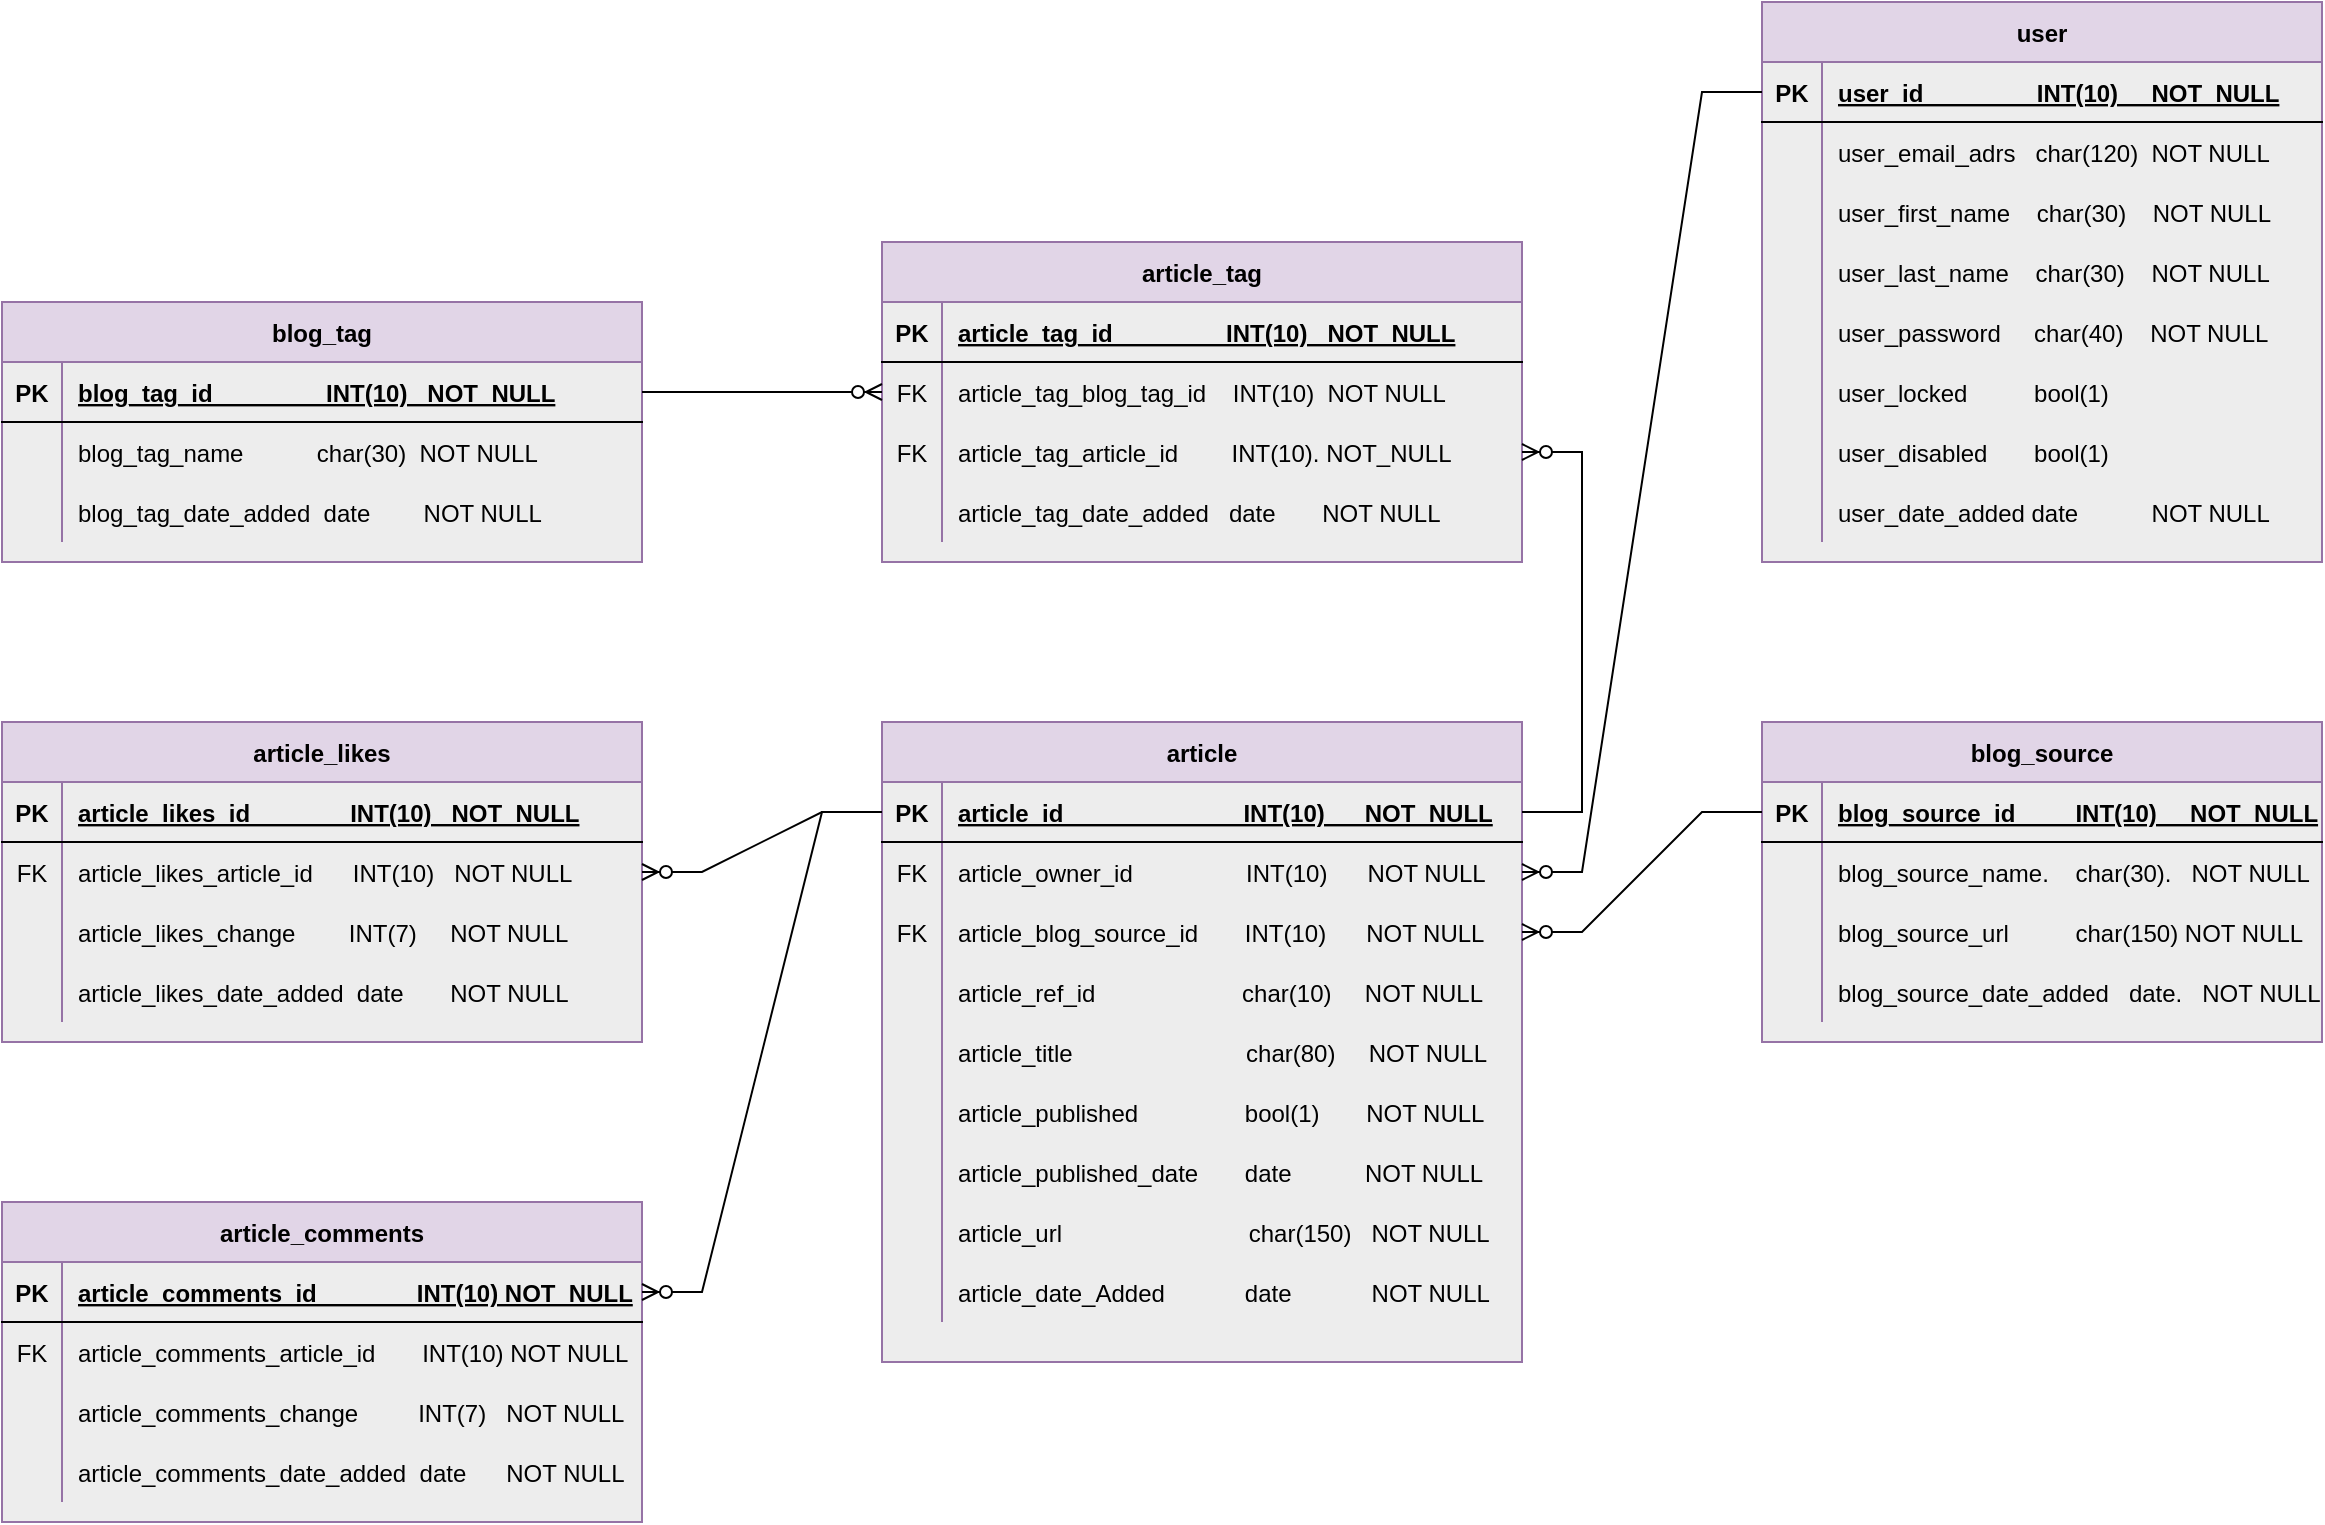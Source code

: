 <mxfile version="20.3.0" type="device"><diagram id="R2lEEEUBdFMjLlhIrx00" name="Page-1"><mxGraphModel dx="1192" dy="997" grid="1" gridSize="10" guides="1" tooltips="1" connect="1" arrows="1" fold="1" page="1" pageScale="1" pageWidth="1654" pageHeight="1169" math="0" shadow="0" extFonts="Permanent Marker^https://fonts.googleapis.com/css?family=Permanent+Marker"><root><mxCell id="0"/><mxCell id="1" parent="0"/><mxCell id="C-vyLk0tnHw3VtMMgP7b-23" value="user" style="shape=table;startSize=30;container=1;collapsible=1;childLayout=tableLayout;fixedRows=1;rowLines=0;fontStyle=1;align=center;resizeLast=1;fillColor=#e1d5e7;strokeColor=#9673a6;swimlaneFillColor=#EDEDED;" parent="1" vertex="1"><mxGeometry x="960" y="120" width="280" height="280" as="geometry"/></mxCell><mxCell id="C-vyLk0tnHw3VtMMgP7b-24" value="" style="shape=partialRectangle;collapsible=0;dropTarget=0;pointerEvents=0;fillColor=none;points=[[0,0.5],[1,0.5]];portConstraint=eastwest;top=0;left=0;right=0;bottom=1;" parent="C-vyLk0tnHw3VtMMgP7b-23" vertex="1"><mxGeometry y="30" width="280" height="30" as="geometry"/></mxCell><mxCell id="C-vyLk0tnHw3VtMMgP7b-25" value="PK" style="shape=partialRectangle;overflow=hidden;connectable=0;fillColor=none;top=0;left=0;bottom=0;right=0;fontStyle=1;" parent="C-vyLk0tnHw3VtMMgP7b-24" vertex="1"><mxGeometry width="30" height="30" as="geometry"><mxRectangle width="30" height="30" as="alternateBounds"/></mxGeometry></mxCell><mxCell id="C-vyLk0tnHw3VtMMgP7b-26" value="user_id                 INT(10)     NOT_NULL" style="shape=partialRectangle;overflow=hidden;connectable=0;fillColor=none;top=0;left=0;bottom=0;right=0;align=left;spacingLeft=6;fontStyle=5;" parent="C-vyLk0tnHw3VtMMgP7b-24" vertex="1"><mxGeometry x="30" width="250" height="30" as="geometry"><mxRectangle width="250" height="30" as="alternateBounds"/></mxGeometry></mxCell><mxCell id="C-vyLk0tnHw3VtMMgP7b-27" value="" style="shape=partialRectangle;collapsible=0;dropTarget=0;pointerEvents=0;fillColor=none;points=[[0,0.5],[1,0.5]];portConstraint=eastwest;top=0;left=0;right=0;bottom=0;" parent="C-vyLk0tnHw3VtMMgP7b-23" vertex="1"><mxGeometry y="60" width="280" height="30" as="geometry"/></mxCell><mxCell id="C-vyLk0tnHw3VtMMgP7b-28" value="" style="shape=partialRectangle;overflow=hidden;connectable=0;fillColor=none;top=0;left=0;bottom=0;right=0;" parent="C-vyLk0tnHw3VtMMgP7b-27" vertex="1"><mxGeometry width="30" height="30" as="geometry"><mxRectangle width="30" height="30" as="alternateBounds"/></mxGeometry></mxCell><mxCell id="C-vyLk0tnHw3VtMMgP7b-29" value="user_email_adrs   char(120)  NOT NULL" style="shape=partialRectangle;overflow=hidden;connectable=0;fillColor=none;top=0;left=0;bottom=0;right=0;align=left;spacingLeft=6;" parent="C-vyLk0tnHw3VtMMgP7b-27" vertex="1"><mxGeometry x="30" width="250" height="30" as="geometry"><mxRectangle width="250" height="30" as="alternateBounds"/></mxGeometry></mxCell><mxCell id="Ue4qwnbdkl6kaEeWjxki-4" value="" style="shape=tableRow;horizontal=0;startSize=0;swimlaneHead=0;swimlaneBody=0;fillColor=none;collapsible=0;dropTarget=0;points=[[0,0.5],[1,0.5]];portConstraint=eastwest;top=0;left=0;right=0;bottom=0;" parent="C-vyLk0tnHw3VtMMgP7b-23" vertex="1"><mxGeometry y="90" width="280" height="30" as="geometry"/></mxCell><mxCell id="Ue4qwnbdkl6kaEeWjxki-5" value="" style="shape=partialRectangle;connectable=0;fillColor=none;top=0;left=0;bottom=0;right=0;fontStyle=0;overflow=hidden;" parent="Ue4qwnbdkl6kaEeWjxki-4" vertex="1"><mxGeometry width="30" height="30" as="geometry"><mxRectangle width="30" height="30" as="alternateBounds"/></mxGeometry></mxCell><mxCell id="Ue4qwnbdkl6kaEeWjxki-6" value="user_first_name    char(30)    NOT NULL" style="shape=partialRectangle;connectable=0;fillColor=none;top=0;left=0;bottom=0;right=0;align=left;spacingLeft=6;fontStyle=0;overflow=hidden;" parent="Ue4qwnbdkl6kaEeWjxki-4" vertex="1"><mxGeometry x="30" width="250" height="30" as="geometry"><mxRectangle width="250" height="30" as="alternateBounds"/></mxGeometry></mxCell><mxCell id="Ue4qwnbdkl6kaEeWjxki-8" value="" style="shape=tableRow;horizontal=0;startSize=0;swimlaneHead=0;swimlaneBody=0;fillColor=none;collapsible=0;dropTarget=0;points=[[0,0.5],[1,0.5]];portConstraint=eastwest;top=0;left=0;right=0;bottom=0;" parent="C-vyLk0tnHw3VtMMgP7b-23" vertex="1"><mxGeometry y="120" width="280" height="30" as="geometry"/></mxCell><mxCell id="Ue4qwnbdkl6kaEeWjxki-9" value="" style="shape=partialRectangle;connectable=0;fillColor=none;top=0;left=0;bottom=0;right=0;editable=1;overflow=hidden;" parent="Ue4qwnbdkl6kaEeWjxki-8" vertex="1"><mxGeometry width="30" height="30" as="geometry"><mxRectangle width="30" height="30" as="alternateBounds"/></mxGeometry></mxCell><mxCell id="Ue4qwnbdkl6kaEeWjxki-10" value="user_last_name    char(30)    NOT NULL" style="shape=partialRectangle;connectable=0;fillColor=none;top=0;left=0;bottom=0;right=0;align=left;spacingLeft=6;overflow=hidden;" parent="Ue4qwnbdkl6kaEeWjxki-8" vertex="1"><mxGeometry x="30" width="250" height="30" as="geometry"><mxRectangle width="250" height="30" as="alternateBounds"/></mxGeometry></mxCell><mxCell id="Ue4qwnbdkl6kaEeWjxki-11" value="" style="shape=tableRow;horizontal=0;startSize=0;swimlaneHead=0;swimlaneBody=0;fillColor=none;collapsible=0;dropTarget=0;points=[[0,0.5],[1,0.5]];portConstraint=eastwest;top=0;left=0;right=0;bottom=0;" parent="C-vyLk0tnHw3VtMMgP7b-23" vertex="1"><mxGeometry y="150" width="280" height="30" as="geometry"/></mxCell><mxCell id="Ue4qwnbdkl6kaEeWjxki-12" value="" style="shape=partialRectangle;connectable=0;fillColor=none;top=0;left=0;bottom=0;right=0;editable=1;overflow=hidden;" parent="Ue4qwnbdkl6kaEeWjxki-11" vertex="1"><mxGeometry width="30" height="30" as="geometry"><mxRectangle width="30" height="30" as="alternateBounds"/></mxGeometry></mxCell><mxCell id="Ue4qwnbdkl6kaEeWjxki-13" value="user_password     char(40)    NOT NULL" style="shape=partialRectangle;connectable=0;fillColor=none;top=0;left=0;bottom=0;right=0;align=left;spacingLeft=6;overflow=hidden;" parent="Ue4qwnbdkl6kaEeWjxki-11" vertex="1"><mxGeometry x="30" width="250" height="30" as="geometry"><mxRectangle width="250" height="30" as="alternateBounds"/></mxGeometry></mxCell><mxCell id="Ue4qwnbdkl6kaEeWjxki-14" value="" style="shape=tableRow;horizontal=0;startSize=0;swimlaneHead=0;swimlaneBody=0;fillColor=none;collapsible=0;dropTarget=0;points=[[0,0.5],[1,0.5]];portConstraint=eastwest;top=0;left=0;right=0;bottom=0;" parent="C-vyLk0tnHw3VtMMgP7b-23" vertex="1"><mxGeometry y="180" width="280" height="30" as="geometry"/></mxCell><mxCell id="Ue4qwnbdkl6kaEeWjxki-15" value="" style="shape=partialRectangle;connectable=0;fillColor=none;top=0;left=0;bottom=0;right=0;editable=1;overflow=hidden;" parent="Ue4qwnbdkl6kaEeWjxki-14" vertex="1"><mxGeometry width="30" height="30" as="geometry"><mxRectangle width="30" height="30" as="alternateBounds"/></mxGeometry></mxCell><mxCell id="Ue4qwnbdkl6kaEeWjxki-16" value="user_locked          bool(1) " style="shape=partialRectangle;connectable=0;fillColor=none;top=0;left=0;bottom=0;right=0;align=left;spacingLeft=6;overflow=hidden;" parent="Ue4qwnbdkl6kaEeWjxki-14" vertex="1"><mxGeometry x="30" width="250" height="30" as="geometry"><mxRectangle width="250" height="30" as="alternateBounds"/></mxGeometry></mxCell><mxCell id="Ue4qwnbdkl6kaEeWjxki-20" value="" style="shape=tableRow;horizontal=0;startSize=0;swimlaneHead=0;swimlaneBody=0;fillColor=none;collapsible=0;dropTarget=0;points=[[0,0.5],[1,0.5]];portConstraint=eastwest;top=0;left=0;right=0;bottom=0;" parent="C-vyLk0tnHw3VtMMgP7b-23" vertex="1"><mxGeometry y="210" width="280" height="30" as="geometry"/></mxCell><mxCell id="Ue4qwnbdkl6kaEeWjxki-21" value="" style="shape=partialRectangle;connectable=0;fillColor=none;top=0;left=0;bottom=0;right=0;editable=1;overflow=hidden;" parent="Ue4qwnbdkl6kaEeWjxki-20" vertex="1"><mxGeometry width="30" height="30" as="geometry"><mxRectangle width="30" height="30" as="alternateBounds"/></mxGeometry></mxCell><mxCell id="Ue4qwnbdkl6kaEeWjxki-22" value="user_disabled       bool(1)" style="shape=partialRectangle;connectable=0;fillColor=none;top=0;left=0;bottom=0;right=0;align=left;spacingLeft=6;overflow=hidden;" parent="Ue4qwnbdkl6kaEeWjxki-20" vertex="1"><mxGeometry x="30" width="250" height="30" as="geometry"><mxRectangle width="250" height="30" as="alternateBounds"/></mxGeometry></mxCell><mxCell id="Ue4qwnbdkl6kaEeWjxki-17" value="" style="shape=tableRow;horizontal=0;startSize=0;swimlaneHead=0;swimlaneBody=0;fillColor=none;collapsible=0;dropTarget=0;points=[[0,0.5],[1,0.5]];portConstraint=eastwest;top=0;left=0;right=0;bottom=0;" parent="C-vyLk0tnHw3VtMMgP7b-23" vertex="1"><mxGeometry y="240" width="280" height="30" as="geometry"/></mxCell><mxCell id="Ue4qwnbdkl6kaEeWjxki-18" value="" style="shape=partialRectangle;connectable=0;fillColor=none;top=0;left=0;bottom=0;right=0;editable=1;overflow=hidden;" parent="Ue4qwnbdkl6kaEeWjxki-17" vertex="1"><mxGeometry width="30" height="30" as="geometry"><mxRectangle width="30" height="30" as="alternateBounds"/></mxGeometry></mxCell><mxCell id="Ue4qwnbdkl6kaEeWjxki-19" value="user_date_added date           NOT NULL" style="shape=partialRectangle;connectable=0;fillColor=none;top=0;left=0;bottom=0;right=0;align=left;spacingLeft=6;overflow=hidden;" parent="Ue4qwnbdkl6kaEeWjxki-17" vertex="1"><mxGeometry x="30" width="250" height="30" as="geometry"><mxRectangle width="250" height="30" as="alternateBounds"/></mxGeometry></mxCell><mxCell id="Ue4qwnbdkl6kaEeWjxki-61" value="article" style="shape=table;startSize=30;container=1;collapsible=1;childLayout=tableLayout;fixedRows=1;rowLines=0;fontStyle=1;align=center;resizeLast=1;fillColor=#e1d5e7;strokeColor=#9673a6;swimlaneFillColor=#EDEDED;" parent="1" vertex="1"><mxGeometry x="520" y="480" width="320" height="320" as="geometry"/></mxCell><mxCell id="Ue4qwnbdkl6kaEeWjxki-62" value="" style="shape=partialRectangle;collapsible=0;dropTarget=0;pointerEvents=0;fillColor=none;points=[[0,0.5],[1,0.5]];portConstraint=eastwest;top=0;left=0;right=0;bottom=1;" parent="Ue4qwnbdkl6kaEeWjxki-61" vertex="1"><mxGeometry y="30" width="320" height="30" as="geometry"/></mxCell><mxCell id="Ue4qwnbdkl6kaEeWjxki-63" value="PK" style="shape=partialRectangle;overflow=hidden;connectable=0;fillColor=none;top=0;left=0;bottom=0;right=0;fontStyle=1;" parent="Ue4qwnbdkl6kaEeWjxki-62" vertex="1"><mxGeometry width="30" height="30" as="geometry"><mxRectangle width="30" height="30" as="alternateBounds"/></mxGeometry></mxCell><mxCell id="Ue4qwnbdkl6kaEeWjxki-64" value="article_id                           INT(10)      NOT_NULL" style="shape=partialRectangle;overflow=hidden;connectable=0;fillColor=none;top=0;left=0;bottom=0;right=0;align=left;spacingLeft=6;fontStyle=5;" parent="Ue4qwnbdkl6kaEeWjxki-62" vertex="1"><mxGeometry x="30" width="290" height="30" as="geometry"><mxRectangle width="290" height="30" as="alternateBounds"/></mxGeometry></mxCell><mxCell id="Ue4qwnbdkl6kaEeWjxki-101" value="" style="shape=tableRow;horizontal=0;startSize=0;swimlaneHead=0;swimlaneBody=0;fillColor=none;collapsible=0;dropTarget=0;points=[[0,0.5],[1,0.5]];portConstraint=eastwest;top=0;left=0;right=0;bottom=0;" parent="Ue4qwnbdkl6kaEeWjxki-61" vertex="1"><mxGeometry y="60" width="320" height="30" as="geometry"/></mxCell><mxCell id="Ue4qwnbdkl6kaEeWjxki-102" value="FK" style="shape=partialRectangle;connectable=0;fillColor=none;top=0;left=0;bottom=0;right=0;editable=1;overflow=hidden;" parent="Ue4qwnbdkl6kaEeWjxki-101" vertex="1"><mxGeometry width="30" height="30" as="geometry"><mxRectangle width="30" height="30" as="alternateBounds"/></mxGeometry></mxCell><mxCell id="Ue4qwnbdkl6kaEeWjxki-103" value="article_owner_id                 INT(10)      NOT NULL" style="shape=partialRectangle;connectable=0;fillColor=none;top=0;left=0;bottom=0;right=0;align=left;spacingLeft=6;overflow=hidden;" parent="Ue4qwnbdkl6kaEeWjxki-101" vertex="1"><mxGeometry x="30" width="290" height="30" as="geometry"><mxRectangle width="290" height="30" as="alternateBounds"/></mxGeometry></mxCell><mxCell id="Ue4qwnbdkl6kaEeWjxki-65" value="" style="shape=partialRectangle;collapsible=0;dropTarget=0;pointerEvents=0;fillColor=none;points=[[0,0.5],[1,0.5]];portConstraint=eastwest;top=0;left=0;right=0;bottom=0;" parent="Ue4qwnbdkl6kaEeWjxki-61" vertex="1"><mxGeometry y="90" width="320" height="30" as="geometry"/></mxCell><mxCell id="Ue4qwnbdkl6kaEeWjxki-66" value="FK" style="shape=partialRectangle;overflow=hidden;connectable=0;fillColor=none;top=0;left=0;bottom=0;right=0;" parent="Ue4qwnbdkl6kaEeWjxki-65" vertex="1"><mxGeometry width="30" height="30" as="geometry"><mxRectangle width="30" height="30" as="alternateBounds"/></mxGeometry></mxCell><mxCell id="Ue4qwnbdkl6kaEeWjxki-67" value="article_blog_source_id       INT(10)      NOT NULL" style="shape=partialRectangle;overflow=hidden;connectable=0;fillColor=none;top=0;left=0;bottom=0;right=0;align=left;spacingLeft=6;" parent="Ue4qwnbdkl6kaEeWjxki-65" vertex="1"><mxGeometry x="30" width="290" height="30" as="geometry"><mxRectangle width="290" height="30" as="alternateBounds"/></mxGeometry></mxCell><mxCell id="Ue4qwnbdkl6kaEeWjxki-68" value="" style="shape=tableRow;horizontal=0;startSize=0;swimlaneHead=0;swimlaneBody=0;fillColor=none;collapsible=0;dropTarget=0;points=[[0,0.5],[1,0.5]];portConstraint=eastwest;top=0;left=0;right=0;bottom=0;" parent="Ue4qwnbdkl6kaEeWjxki-61" vertex="1"><mxGeometry y="120" width="320" height="30" as="geometry"/></mxCell><mxCell id="Ue4qwnbdkl6kaEeWjxki-69" value="" style="shape=partialRectangle;connectable=0;fillColor=none;top=0;left=0;bottom=0;right=0;fontStyle=0;overflow=hidden;" parent="Ue4qwnbdkl6kaEeWjxki-68" vertex="1"><mxGeometry width="30" height="30" as="geometry"><mxRectangle width="30" height="30" as="alternateBounds"/></mxGeometry></mxCell><mxCell id="Ue4qwnbdkl6kaEeWjxki-70" value="article_ref_id                      char(10)     NOT NULL" style="shape=partialRectangle;connectable=0;fillColor=none;top=0;left=0;bottom=0;right=0;align=left;spacingLeft=6;fontStyle=0;overflow=hidden;" parent="Ue4qwnbdkl6kaEeWjxki-68" vertex="1"><mxGeometry x="30" width="290" height="30" as="geometry"><mxRectangle width="290" height="30" as="alternateBounds"/></mxGeometry></mxCell><mxCell id="Ue4qwnbdkl6kaEeWjxki-71" value="" style="shape=tableRow;horizontal=0;startSize=0;swimlaneHead=0;swimlaneBody=0;fillColor=none;collapsible=0;dropTarget=0;points=[[0,0.5],[1,0.5]];portConstraint=eastwest;top=0;left=0;right=0;bottom=0;" parent="Ue4qwnbdkl6kaEeWjxki-61" vertex="1"><mxGeometry y="150" width="320" height="30" as="geometry"/></mxCell><mxCell id="Ue4qwnbdkl6kaEeWjxki-72" value="" style="shape=partialRectangle;connectable=0;fillColor=none;top=0;left=0;bottom=0;right=0;editable=1;overflow=hidden;" parent="Ue4qwnbdkl6kaEeWjxki-71" vertex="1"><mxGeometry width="30" height="30" as="geometry"><mxRectangle width="30" height="30" as="alternateBounds"/></mxGeometry></mxCell><mxCell id="Ue4qwnbdkl6kaEeWjxki-73" value="article_title                          char(80)     NOT NULL" style="shape=partialRectangle;connectable=0;fillColor=none;top=0;left=0;bottom=0;right=0;align=left;spacingLeft=6;overflow=hidden;" parent="Ue4qwnbdkl6kaEeWjxki-71" vertex="1"><mxGeometry x="30" width="290" height="30" as="geometry"><mxRectangle width="290" height="30" as="alternateBounds"/></mxGeometry></mxCell><mxCell id="Ue4qwnbdkl6kaEeWjxki-74" value="" style="shape=tableRow;horizontal=0;startSize=0;swimlaneHead=0;swimlaneBody=0;fillColor=none;collapsible=0;dropTarget=0;points=[[0,0.5],[1,0.5]];portConstraint=eastwest;top=0;left=0;right=0;bottom=0;" parent="Ue4qwnbdkl6kaEeWjxki-61" vertex="1"><mxGeometry y="180" width="320" height="30" as="geometry"/></mxCell><mxCell id="Ue4qwnbdkl6kaEeWjxki-75" value="" style="shape=partialRectangle;connectable=0;fillColor=none;top=0;left=0;bottom=0;right=0;editable=1;overflow=hidden;" parent="Ue4qwnbdkl6kaEeWjxki-74" vertex="1"><mxGeometry width="30" height="30" as="geometry"><mxRectangle width="30" height="30" as="alternateBounds"/></mxGeometry></mxCell><mxCell id="Ue4qwnbdkl6kaEeWjxki-76" value="article_published                bool(1)       NOT NULL" style="shape=partialRectangle;connectable=0;fillColor=none;top=0;left=0;bottom=0;right=0;align=left;spacingLeft=6;overflow=hidden;" parent="Ue4qwnbdkl6kaEeWjxki-74" vertex="1"><mxGeometry x="30" width="290" height="30" as="geometry"><mxRectangle width="290" height="30" as="alternateBounds"/></mxGeometry></mxCell><mxCell id="Ue4qwnbdkl6kaEeWjxki-77" value="" style="shape=tableRow;horizontal=0;startSize=0;swimlaneHead=0;swimlaneBody=0;fillColor=none;collapsible=0;dropTarget=0;points=[[0,0.5],[1,0.5]];portConstraint=eastwest;top=0;left=0;right=0;bottom=0;" parent="Ue4qwnbdkl6kaEeWjxki-61" vertex="1"><mxGeometry y="210" width="320" height="30" as="geometry"/></mxCell><mxCell id="Ue4qwnbdkl6kaEeWjxki-78" value="" style="shape=partialRectangle;connectable=0;fillColor=none;top=0;left=0;bottom=0;right=0;editable=1;overflow=hidden;" parent="Ue4qwnbdkl6kaEeWjxki-77" vertex="1"><mxGeometry width="30" height="30" as="geometry"><mxRectangle width="30" height="30" as="alternateBounds"/></mxGeometry></mxCell><mxCell id="Ue4qwnbdkl6kaEeWjxki-79" value="article_published_date       date           NOT NULL" style="shape=partialRectangle;connectable=0;fillColor=none;top=0;left=0;bottom=0;right=0;align=left;spacingLeft=6;overflow=hidden;" parent="Ue4qwnbdkl6kaEeWjxki-77" vertex="1"><mxGeometry x="30" width="290" height="30" as="geometry"><mxRectangle width="290" height="30" as="alternateBounds"/></mxGeometry></mxCell><mxCell id="Ue4qwnbdkl6kaEeWjxki-80" value="" style="shape=tableRow;horizontal=0;startSize=0;swimlaneHead=0;swimlaneBody=0;fillColor=none;collapsible=0;dropTarget=0;points=[[0,0.5],[1,0.5]];portConstraint=eastwest;top=0;left=0;right=0;bottom=0;" parent="Ue4qwnbdkl6kaEeWjxki-61" vertex="1"><mxGeometry y="240" width="320" height="30" as="geometry"/></mxCell><mxCell id="Ue4qwnbdkl6kaEeWjxki-81" value="" style="shape=partialRectangle;connectable=0;fillColor=none;top=0;left=0;bottom=0;right=0;editable=1;overflow=hidden;" parent="Ue4qwnbdkl6kaEeWjxki-80" vertex="1"><mxGeometry width="30" height="30" as="geometry"><mxRectangle width="30" height="30" as="alternateBounds"/></mxGeometry></mxCell><mxCell id="Ue4qwnbdkl6kaEeWjxki-82" value="article_url                            char(150)   NOT NULL" style="shape=partialRectangle;connectable=0;fillColor=none;top=0;left=0;bottom=0;right=0;align=left;spacingLeft=6;overflow=hidden;" parent="Ue4qwnbdkl6kaEeWjxki-80" vertex="1"><mxGeometry x="30" width="290" height="30" as="geometry"><mxRectangle width="290" height="30" as="alternateBounds"/></mxGeometry></mxCell><mxCell id="Ue4qwnbdkl6kaEeWjxki-98" value="" style="shape=tableRow;horizontal=0;startSize=0;swimlaneHead=0;swimlaneBody=0;fillColor=none;collapsible=0;dropTarget=0;points=[[0,0.5],[1,0.5]];portConstraint=eastwest;top=0;left=0;right=0;bottom=0;" parent="Ue4qwnbdkl6kaEeWjxki-61" vertex="1"><mxGeometry y="270" width="320" height="30" as="geometry"/></mxCell><mxCell id="Ue4qwnbdkl6kaEeWjxki-99" value="" style="shape=partialRectangle;connectable=0;fillColor=none;top=0;left=0;bottom=0;right=0;editable=1;overflow=hidden;" parent="Ue4qwnbdkl6kaEeWjxki-98" vertex="1"><mxGeometry width="30" height="30" as="geometry"><mxRectangle width="30" height="30" as="alternateBounds"/></mxGeometry></mxCell><mxCell id="Ue4qwnbdkl6kaEeWjxki-100" value="article_date_Added            date            NOT NULL" style="shape=partialRectangle;connectable=0;fillColor=none;top=0;left=0;bottom=0;right=0;align=left;spacingLeft=6;overflow=hidden;" parent="Ue4qwnbdkl6kaEeWjxki-98" vertex="1"><mxGeometry x="30" width="290" height="30" as="geometry"><mxRectangle width="290" height="30" as="alternateBounds"/></mxGeometry></mxCell><mxCell id="Ue4qwnbdkl6kaEeWjxki-104" value="blog_source" style="shape=table;startSize=30;container=1;collapsible=1;childLayout=tableLayout;fixedRows=1;rowLines=0;fontStyle=1;align=center;resizeLast=1;fillColor=#e1d5e7;strokeColor=#9673a6;swimlaneFillColor=#EDEDED;" parent="1" vertex="1"><mxGeometry x="960" y="480" width="280" height="160" as="geometry"/></mxCell><mxCell id="Ue4qwnbdkl6kaEeWjxki-105" value="" style="shape=partialRectangle;collapsible=0;dropTarget=0;pointerEvents=0;fillColor=none;points=[[0,0.5],[1,0.5]];portConstraint=eastwest;top=0;left=0;right=0;bottom=1;" parent="Ue4qwnbdkl6kaEeWjxki-104" vertex="1"><mxGeometry y="30" width="280" height="30" as="geometry"/></mxCell><mxCell id="Ue4qwnbdkl6kaEeWjxki-106" value="PK" style="shape=partialRectangle;overflow=hidden;connectable=0;fillColor=none;top=0;left=0;bottom=0;right=0;fontStyle=1;" parent="Ue4qwnbdkl6kaEeWjxki-105" vertex="1"><mxGeometry width="30" height="30" as="geometry"><mxRectangle width="30" height="30" as="alternateBounds"/></mxGeometry></mxCell><mxCell id="Ue4qwnbdkl6kaEeWjxki-107" value="blog_source_id         INT(10)     NOT_NULL" style="shape=partialRectangle;overflow=hidden;connectable=0;fillColor=none;top=0;left=0;bottom=0;right=0;align=left;spacingLeft=6;fontStyle=5;" parent="Ue4qwnbdkl6kaEeWjxki-105" vertex="1"><mxGeometry x="30" width="250" height="30" as="geometry"><mxRectangle width="250" height="30" as="alternateBounds"/></mxGeometry></mxCell><mxCell id="Ue4qwnbdkl6kaEeWjxki-108" value="" style="shape=partialRectangle;collapsible=0;dropTarget=0;pointerEvents=0;fillColor=none;points=[[0,0.5],[1,0.5]];portConstraint=eastwest;top=0;left=0;right=0;bottom=0;" parent="Ue4qwnbdkl6kaEeWjxki-104" vertex="1"><mxGeometry y="60" width="280" height="30" as="geometry"/></mxCell><mxCell id="Ue4qwnbdkl6kaEeWjxki-109" value="" style="shape=partialRectangle;overflow=hidden;connectable=0;fillColor=none;top=0;left=0;bottom=0;right=0;" parent="Ue4qwnbdkl6kaEeWjxki-108" vertex="1"><mxGeometry width="30" height="30" as="geometry"><mxRectangle width="30" height="30" as="alternateBounds"/></mxGeometry></mxCell><mxCell id="Ue4qwnbdkl6kaEeWjxki-110" value="blog_source_name.    char(30).   NOT NULL" style="shape=partialRectangle;overflow=hidden;connectable=0;fillColor=none;top=0;left=0;bottom=0;right=0;align=left;spacingLeft=6;" parent="Ue4qwnbdkl6kaEeWjxki-108" vertex="1"><mxGeometry x="30" width="250" height="30" as="geometry"><mxRectangle width="250" height="30" as="alternateBounds"/></mxGeometry></mxCell><mxCell id="Ue4qwnbdkl6kaEeWjxki-111" value="" style="shape=tableRow;horizontal=0;startSize=0;swimlaneHead=0;swimlaneBody=0;fillColor=none;collapsible=0;dropTarget=0;points=[[0,0.5],[1,0.5]];portConstraint=eastwest;top=0;left=0;right=0;bottom=0;" parent="Ue4qwnbdkl6kaEeWjxki-104" vertex="1"><mxGeometry y="90" width="280" height="30" as="geometry"/></mxCell><mxCell id="Ue4qwnbdkl6kaEeWjxki-112" value="" style="shape=partialRectangle;connectable=0;fillColor=none;top=0;left=0;bottom=0;right=0;fontStyle=0;overflow=hidden;" parent="Ue4qwnbdkl6kaEeWjxki-111" vertex="1"><mxGeometry width="30" height="30" as="geometry"><mxRectangle width="30" height="30" as="alternateBounds"/></mxGeometry></mxCell><mxCell id="Ue4qwnbdkl6kaEeWjxki-113" value="blog_source_url          char(150)  NOT NULL" style="shape=partialRectangle;connectable=0;fillColor=none;top=0;left=0;bottom=0;right=0;align=left;spacingLeft=6;fontStyle=0;overflow=hidden;" parent="Ue4qwnbdkl6kaEeWjxki-111" vertex="1"><mxGeometry x="30" width="250" height="30" as="geometry"><mxRectangle width="250" height="30" as="alternateBounds"/></mxGeometry></mxCell><mxCell id="Ue4qwnbdkl6kaEeWjxki-114" value="" style="shape=tableRow;horizontal=0;startSize=0;swimlaneHead=0;swimlaneBody=0;fillColor=none;collapsible=0;dropTarget=0;points=[[0,0.5],[1,0.5]];portConstraint=eastwest;top=0;left=0;right=0;bottom=0;" parent="Ue4qwnbdkl6kaEeWjxki-104" vertex="1"><mxGeometry y="120" width="280" height="30" as="geometry"/></mxCell><mxCell id="Ue4qwnbdkl6kaEeWjxki-115" value="" style="shape=partialRectangle;connectable=0;fillColor=none;top=0;left=0;bottom=0;right=0;editable=1;overflow=hidden;" parent="Ue4qwnbdkl6kaEeWjxki-114" vertex="1"><mxGeometry width="30" height="30" as="geometry"><mxRectangle width="30" height="30" as="alternateBounds"/></mxGeometry></mxCell><mxCell id="Ue4qwnbdkl6kaEeWjxki-116" value="blog_source_date_added   date.   NOT NULL" style="shape=partialRectangle;connectable=0;fillColor=none;top=0;left=0;bottom=0;right=0;align=left;spacingLeft=6;overflow=hidden;" parent="Ue4qwnbdkl6kaEeWjxki-114" vertex="1"><mxGeometry x="30" width="250" height="30" as="geometry"><mxRectangle width="250" height="30" as="alternateBounds"/></mxGeometry></mxCell><mxCell id="Ue4qwnbdkl6kaEeWjxki-129" value="blog_tag" style="shape=table;startSize=30;container=1;collapsible=1;childLayout=tableLayout;fixedRows=1;rowLines=0;fontStyle=1;align=center;resizeLast=1;fillColor=#e1d5e7;strokeColor=#9673a6;swimlaneFillColor=#EDEDED;" parent="1" vertex="1"><mxGeometry x="80" y="270" width="320" height="130" as="geometry"/></mxCell><mxCell id="Ue4qwnbdkl6kaEeWjxki-130" value="" style="shape=partialRectangle;collapsible=0;dropTarget=0;pointerEvents=0;fillColor=none;points=[[0,0.5],[1,0.5]];portConstraint=eastwest;top=0;left=0;right=0;bottom=1;" parent="Ue4qwnbdkl6kaEeWjxki-129" vertex="1"><mxGeometry y="30" width="320" height="30" as="geometry"/></mxCell><mxCell id="Ue4qwnbdkl6kaEeWjxki-131" value="PK" style="shape=partialRectangle;overflow=hidden;connectable=0;fillColor=none;top=0;left=0;bottom=0;right=0;fontStyle=1;" parent="Ue4qwnbdkl6kaEeWjxki-130" vertex="1"><mxGeometry width="30" height="30" as="geometry"><mxRectangle width="30" height="30" as="alternateBounds"/></mxGeometry></mxCell><mxCell id="Ue4qwnbdkl6kaEeWjxki-132" value="blog_tag_id                 INT(10)   NOT_NULL" style="shape=partialRectangle;overflow=hidden;connectable=0;fillColor=none;top=0;left=0;bottom=0;right=0;align=left;spacingLeft=6;fontStyle=5;" parent="Ue4qwnbdkl6kaEeWjxki-130" vertex="1"><mxGeometry x="30" width="290" height="30" as="geometry"><mxRectangle width="290" height="30" as="alternateBounds"/></mxGeometry></mxCell><mxCell id="Ue4qwnbdkl6kaEeWjxki-133" value="" style="shape=partialRectangle;collapsible=0;dropTarget=0;pointerEvents=0;fillColor=none;points=[[0,0.5],[1,0.5]];portConstraint=eastwest;top=0;left=0;right=0;bottom=0;" parent="Ue4qwnbdkl6kaEeWjxki-129" vertex="1"><mxGeometry y="60" width="320" height="30" as="geometry"/></mxCell><mxCell id="Ue4qwnbdkl6kaEeWjxki-134" value="" style="shape=partialRectangle;overflow=hidden;connectable=0;fillColor=none;top=0;left=0;bottom=0;right=0;" parent="Ue4qwnbdkl6kaEeWjxki-133" vertex="1"><mxGeometry width="30" height="30" as="geometry"><mxRectangle width="30" height="30" as="alternateBounds"/></mxGeometry></mxCell><mxCell id="Ue4qwnbdkl6kaEeWjxki-135" value="blog_tag_name           char(30)  NOT NULL" style="shape=partialRectangle;overflow=hidden;connectable=0;fillColor=none;top=0;left=0;bottom=0;right=0;align=left;spacingLeft=6;" parent="Ue4qwnbdkl6kaEeWjxki-133" vertex="1"><mxGeometry x="30" width="290" height="30" as="geometry"><mxRectangle width="290" height="30" as="alternateBounds"/></mxGeometry></mxCell><mxCell id="Ue4qwnbdkl6kaEeWjxki-139" value="" style="shape=tableRow;horizontal=0;startSize=0;swimlaneHead=0;swimlaneBody=0;fillColor=none;collapsible=0;dropTarget=0;points=[[0,0.5],[1,0.5]];portConstraint=eastwest;top=0;left=0;right=0;bottom=0;" parent="Ue4qwnbdkl6kaEeWjxki-129" vertex="1"><mxGeometry y="90" width="320" height="30" as="geometry"/></mxCell><mxCell id="Ue4qwnbdkl6kaEeWjxki-140" value="" style="shape=partialRectangle;connectable=0;fillColor=none;top=0;left=0;bottom=0;right=0;editable=1;overflow=hidden;" parent="Ue4qwnbdkl6kaEeWjxki-139" vertex="1"><mxGeometry width="30" height="30" as="geometry"><mxRectangle width="30" height="30" as="alternateBounds"/></mxGeometry></mxCell><mxCell id="Ue4qwnbdkl6kaEeWjxki-141" value="blog_tag_date_added  date        NOT NULL" style="shape=partialRectangle;connectable=0;fillColor=none;top=0;left=0;bottom=0;right=0;align=left;spacingLeft=6;overflow=hidden;" parent="Ue4qwnbdkl6kaEeWjxki-139" vertex="1"><mxGeometry x="30" width="290" height="30" as="geometry"><mxRectangle width="290" height="30" as="alternateBounds"/></mxGeometry></mxCell><mxCell id="Ue4qwnbdkl6kaEeWjxki-152" value="" style="edgeStyle=entityRelationEdgeStyle;fontSize=12;html=1;endArrow=ERzeroToMany;endFill=1;rounded=0;exitX=0;exitY=0.5;exitDx=0;exitDy=0;entryX=1;entryY=0.5;entryDx=0;entryDy=0;" parent="1" source="C-vyLk0tnHw3VtMMgP7b-24" target="Ue4qwnbdkl6kaEeWjxki-101" edge="1"><mxGeometry width="100" height="100" relative="1" as="geometry"><mxPoint x="840" y="180" as="sourcePoint"/><mxPoint x="720" y="180" as="targetPoint"/></mxGeometry></mxCell><mxCell id="Ue4qwnbdkl6kaEeWjxki-153" value="" style="edgeStyle=entityRelationEdgeStyle;fontSize=12;html=1;endArrow=ERzeroToMany;endFill=1;rounded=0;exitX=0;exitY=0.5;exitDx=0;exitDy=0;entryX=1;entryY=0.5;entryDx=0;entryDy=0;" parent="1" source="Ue4qwnbdkl6kaEeWjxki-105" target="Ue4qwnbdkl6kaEeWjxki-65" edge="1"><mxGeometry width="100" height="100" relative="1" as="geometry"><mxPoint x="430" y="320" as="sourcePoint"/><mxPoint x="310" y="320" as="targetPoint"/></mxGeometry></mxCell><mxCell id="Ue4qwnbdkl6kaEeWjxki-154" value="article_likes" style="shape=table;startSize=30;container=1;collapsible=1;childLayout=tableLayout;fixedRows=1;rowLines=0;fontStyle=1;align=center;resizeLast=1;fillColor=#e1d5e7;strokeColor=#9673a6;swimlaneFillColor=#EDEDED;" parent="1" vertex="1"><mxGeometry x="80" y="480" width="320" height="160" as="geometry"><mxRectangle x="80" y="480" width="110" height="30" as="alternateBounds"/></mxGeometry></mxCell><mxCell id="Ue4qwnbdkl6kaEeWjxki-155" value="" style="shape=partialRectangle;collapsible=0;dropTarget=0;pointerEvents=0;fillColor=none;points=[[0,0.5],[1,0.5]];portConstraint=eastwest;top=0;left=0;right=0;bottom=1;" parent="Ue4qwnbdkl6kaEeWjxki-154" vertex="1"><mxGeometry y="30" width="320" height="30" as="geometry"/></mxCell><mxCell id="Ue4qwnbdkl6kaEeWjxki-156" value="PK" style="shape=partialRectangle;overflow=hidden;connectable=0;fillColor=none;top=0;left=0;bottom=0;right=0;fontStyle=1;" parent="Ue4qwnbdkl6kaEeWjxki-155" vertex="1"><mxGeometry width="30" height="30" as="geometry"><mxRectangle width="30" height="30" as="alternateBounds"/></mxGeometry></mxCell><mxCell id="Ue4qwnbdkl6kaEeWjxki-157" value="article_likes_id               INT(10)   NOT_NULL" style="shape=partialRectangle;overflow=hidden;connectable=0;fillColor=none;top=0;left=0;bottom=0;right=0;align=left;spacingLeft=6;fontStyle=5;" parent="Ue4qwnbdkl6kaEeWjxki-155" vertex="1"><mxGeometry x="30" width="290" height="30" as="geometry"><mxRectangle width="290" height="30" as="alternateBounds"/></mxGeometry></mxCell><mxCell id="Ue4qwnbdkl6kaEeWjxki-158" value="" style="shape=partialRectangle;collapsible=0;dropTarget=0;pointerEvents=0;fillColor=none;points=[[0,0.5],[1,0.5]];portConstraint=eastwest;top=0;left=0;right=0;bottom=0;" parent="Ue4qwnbdkl6kaEeWjxki-154" vertex="1"><mxGeometry y="60" width="320" height="30" as="geometry"/></mxCell><mxCell id="Ue4qwnbdkl6kaEeWjxki-159" value="FK" style="shape=partialRectangle;overflow=hidden;connectable=0;fillColor=none;top=0;left=0;bottom=0;right=0;" parent="Ue4qwnbdkl6kaEeWjxki-158" vertex="1"><mxGeometry width="30" height="30" as="geometry"><mxRectangle width="30" height="30" as="alternateBounds"/></mxGeometry></mxCell><mxCell id="Ue4qwnbdkl6kaEeWjxki-160" value="article_likes_article_id      INT(10)   NOT NULL" style="shape=partialRectangle;overflow=hidden;connectable=0;fillColor=none;top=0;left=0;bottom=0;right=0;align=left;spacingLeft=6;" parent="Ue4qwnbdkl6kaEeWjxki-158" vertex="1"><mxGeometry x="30" width="290" height="30" as="geometry"><mxRectangle width="290" height="30" as="alternateBounds"/></mxGeometry></mxCell><mxCell id="Ue4qwnbdkl6kaEeWjxki-164" value="" style="shape=tableRow;horizontal=0;startSize=0;swimlaneHead=0;swimlaneBody=0;fillColor=none;collapsible=0;dropTarget=0;points=[[0,0.5],[1,0.5]];portConstraint=eastwest;top=0;left=0;right=0;bottom=0;" parent="Ue4qwnbdkl6kaEeWjxki-154" vertex="1"><mxGeometry y="90" width="320" height="30" as="geometry"/></mxCell><mxCell id="Ue4qwnbdkl6kaEeWjxki-165" value="" style="shape=partialRectangle;connectable=0;fillColor=none;top=0;left=0;bottom=0;right=0;editable=1;overflow=hidden;" parent="Ue4qwnbdkl6kaEeWjxki-164" vertex="1"><mxGeometry width="30" height="30" as="geometry"><mxRectangle width="30" height="30" as="alternateBounds"/></mxGeometry></mxCell><mxCell id="Ue4qwnbdkl6kaEeWjxki-166" value="article_likes_change        INT(7)     NOT NULL" style="shape=partialRectangle;connectable=0;fillColor=none;top=0;left=0;bottom=0;right=0;align=left;spacingLeft=6;overflow=hidden;" parent="Ue4qwnbdkl6kaEeWjxki-164" vertex="1"><mxGeometry x="30" width="290" height="30" as="geometry"><mxRectangle width="290" height="30" as="alternateBounds"/></mxGeometry></mxCell><mxCell id="Ue4qwnbdkl6kaEeWjxki-161" value="" style="shape=tableRow;horizontal=0;startSize=0;swimlaneHead=0;swimlaneBody=0;fillColor=none;collapsible=0;dropTarget=0;points=[[0,0.5],[1,0.5]];portConstraint=eastwest;top=0;left=0;right=0;bottom=0;" parent="Ue4qwnbdkl6kaEeWjxki-154" vertex="1"><mxGeometry y="120" width="320" height="30" as="geometry"/></mxCell><mxCell id="Ue4qwnbdkl6kaEeWjxki-162" value="" style="shape=partialRectangle;connectable=0;fillColor=none;top=0;left=0;bottom=0;right=0;editable=1;overflow=hidden;" parent="Ue4qwnbdkl6kaEeWjxki-161" vertex="1"><mxGeometry width="30" height="30" as="geometry"><mxRectangle width="30" height="30" as="alternateBounds"/></mxGeometry></mxCell><mxCell id="Ue4qwnbdkl6kaEeWjxki-163" value="article_likes_date_added  date       NOT NULL" style="shape=partialRectangle;connectable=0;fillColor=none;top=0;left=0;bottom=0;right=0;align=left;spacingLeft=6;overflow=hidden;" parent="Ue4qwnbdkl6kaEeWjxki-161" vertex="1"><mxGeometry x="30" width="290" height="30" as="geometry"><mxRectangle width="290" height="30" as="alternateBounds"/></mxGeometry></mxCell><mxCell id="Ue4qwnbdkl6kaEeWjxki-167" value="article_comments" style="shape=table;startSize=30;container=1;collapsible=1;childLayout=tableLayout;fixedRows=1;rowLines=0;fontStyle=1;align=center;resizeLast=1;fillColor=#e1d5e7;strokeColor=#9673a6;swimlaneFillColor=#EDEDED;" parent="1" vertex="1"><mxGeometry x="80" y="720" width="320" height="160" as="geometry"/></mxCell><mxCell id="Ue4qwnbdkl6kaEeWjxki-168" value="" style="shape=partialRectangle;collapsible=0;dropTarget=0;pointerEvents=0;fillColor=none;points=[[0,0.5],[1,0.5]];portConstraint=eastwest;top=0;left=0;right=0;bottom=1;" parent="Ue4qwnbdkl6kaEeWjxki-167" vertex="1"><mxGeometry y="30" width="320" height="30" as="geometry"/></mxCell><mxCell id="Ue4qwnbdkl6kaEeWjxki-169" value="PK" style="shape=partialRectangle;overflow=hidden;connectable=0;fillColor=none;top=0;left=0;bottom=0;right=0;fontStyle=1;" parent="Ue4qwnbdkl6kaEeWjxki-168" vertex="1"><mxGeometry width="30" height="30" as="geometry"><mxRectangle width="30" height="30" as="alternateBounds"/></mxGeometry></mxCell><mxCell id="Ue4qwnbdkl6kaEeWjxki-170" value="article_comments_id               INT(10) NOT_NULL" style="shape=partialRectangle;overflow=hidden;connectable=0;fillColor=none;top=0;left=0;bottom=0;right=0;align=left;spacingLeft=6;fontStyle=5;" parent="Ue4qwnbdkl6kaEeWjxki-168" vertex="1"><mxGeometry x="30" width="290" height="30" as="geometry"><mxRectangle width="290" height="30" as="alternateBounds"/></mxGeometry></mxCell><mxCell id="Ue4qwnbdkl6kaEeWjxki-171" value="" style="shape=partialRectangle;collapsible=0;dropTarget=0;pointerEvents=0;fillColor=none;points=[[0,0.5],[1,0.5]];portConstraint=eastwest;top=0;left=0;right=0;bottom=0;" parent="Ue4qwnbdkl6kaEeWjxki-167" vertex="1"><mxGeometry y="60" width="320" height="30" as="geometry"/></mxCell><mxCell id="Ue4qwnbdkl6kaEeWjxki-172" value="FK" style="shape=partialRectangle;overflow=hidden;connectable=0;fillColor=none;top=0;left=0;bottom=0;right=0;" parent="Ue4qwnbdkl6kaEeWjxki-171" vertex="1"><mxGeometry width="30" height="30" as="geometry"><mxRectangle width="30" height="30" as="alternateBounds"/></mxGeometry></mxCell><mxCell id="Ue4qwnbdkl6kaEeWjxki-173" value="article_comments_article_id       INT(10) NOT NULL" style="shape=partialRectangle;overflow=hidden;connectable=0;fillColor=none;top=0;left=0;bottom=0;right=0;align=left;spacingLeft=6;" parent="Ue4qwnbdkl6kaEeWjxki-171" vertex="1"><mxGeometry x="30" width="290" height="30" as="geometry"><mxRectangle width="290" height="30" as="alternateBounds"/></mxGeometry></mxCell><mxCell id="Ue4qwnbdkl6kaEeWjxki-174" value="" style="shape=tableRow;horizontal=0;startSize=0;swimlaneHead=0;swimlaneBody=0;fillColor=none;collapsible=0;dropTarget=0;points=[[0,0.5],[1,0.5]];portConstraint=eastwest;top=0;left=0;right=0;bottom=0;" parent="Ue4qwnbdkl6kaEeWjxki-167" vertex="1"><mxGeometry y="90" width="320" height="30" as="geometry"/></mxCell><mxCell id="Ue4qwnbdkl6kaEeWjxki-175" value="" style="shape=partialRectangle;connectable=0;fillColor=none;top=0;left=0;bottom=0;right=0;editable=1;overflow=hidden;" parent="Ue4qwnbdkl6kaEeWjxki-174" vertex="1"><mxGeometry width="30" height="30" as="geometry"><mxRectangle width="30" height="30" as="alternateBounds"/></mxGeometry></mxCell><mxCell id="Ue4qwnbdkl6kaEeWjxki-176" value="article_comments_change         INT(7)   NOT NULL" style="shape=partialRectangle;connectable=0;fillColor=none;top=0;left=0;bottom=0;right=0;align=left;spacingLeft=6;overflow=hidden;" parent="Ue4qwnbdkl6kaEeWjxki-174" vertex="1"><mxGeometry x="30" width="290" height="30" as="geometry"><mxRectangle width="290" height="30" as="alternateBounds"/></mxGeometry></mxCell><mxCell id="Ue4qwnbdkl6kaEeWjxki-177" value="" style="shape=tableRow;horizontal=0;startSize=0;swimlaneHead=0;swimlaneBody=0;fillColor=none;collapsible=0;dropTarget=0;points=[[0,0.5],[1,0.5]];portConstraint=eastwest;top=0;left=0;right=0;bottom=0;" parent="Ue4qwnbdkl6kaEeWjxki-167" vertex="1"><mxGeometry y="120" width="320" height="30" as="geometry"/></mxCell><mxCell id="Ue4qwnbdkl6kaEeWjxki-178" value="" style="shape=partialRectangle;connectable=0;fillColor=none;top=0;left=0;bottom=0;right=0;editable=1;overflow=hidden;" parent="Ue4qwnbdkl6kaEeWjxki-177" vertex="1"><mxGeometry width="30" height="30" as="geometry"><mxRectangle width="30" height="30" as="alternateBounds"/></mxGeometry></mxCell><mxCell id="Ue4qwnbdkl6kaEeWjxki-179" value="article_comments_date_added  date      NOT NULL" style="shape=partialRectangle;connectable=0;fillColor=none;top=0;left=0;bottom=0;right=0;align=left;spacingLeft=6;overflow=hidden;" parent="Ue4qwnbdkl6kaEeWjxki-177" vertex="1"><mxGeometry x="30" width="290" height="30" as="geometry"><mxRectangle width="290" height="30" as="alternateBounds"/></mxGeometry></mxCell><mxCell id="Ue4qwnbdkl6kaEeWjxki-180" value="" style="edgeStyle=entityRelationEdgeStyle;fontSize=12;html=1;endArrow=ERzeroToMany;endFill=1;rounded=0;exitX=0;exitY=0.5;exitDx=0;exitDy=0;entryX=1;entryY=0.5;entryDx=0;entryDy=0;" parent="1" source="Ue4qwnbdkl6kaEeWjxki-62" target="Ue4qwnbdkl6kaEeWjxki-168" edge="1"><mxGeometry width="100" height="100" relative="1" as="geometry"><mxPoint x="240" y="270" as="sourcePoint"/><mxPoint x="120" y="330" as="targetPoint"/></mxGeometry></mxCell><mxCell id="Ue4qwnbdkl6kaEeWjxki-181" value="" style="edgeStyle=entityRelationEdgeStyle;fontSize=12;html=1;endArrow=ERzeroToMany;endFill=1;rounded=0;exitX=0;exitY=0.5;exitDx=0;exitDy=0;entryX=1;entryY=0.5;entryDx=0;entryDy=0;" parent="1" source="Ue4qwnbdkl6kaEeWjxki-62" target="Ue4qwnbdkl6kaEeWjxki-158" edge="1"><mxGeometry width="100" height="100" relative="1" as="geometry"><mxPoint x="250" y="280" as="sourcePoint"/><mxPoint x="130" y="340" as="targetPoint"/></mxGeometry></mxCell><mxCell id="NFCvE1fknbPo1YWBWvJd-1" value="article_tag" style="shape=table;startSize=30;container=1;collapsible=1;childLayout=tableLayout;fixedRows=1;rowLines=0;fontStyle=1;align=center;resizeLast=1;fillColor=#e1d5e7;strokeColor=#9673a6;swimlaneFillColor=#EDEDED;" vertex="1" parent="1"><mxGeometry x="520" y="240" width="320" height="160" as="geometry"/></mxCell><mxCell id="NFCvE1fknbPo1YWBWvJd-2" value="" style="shape=partialRectangle;collapsible=0;dropTarget=0;pointerEvents=0;fillColor=none;points=[[0,0.5],[1,0.5]];portConstraint=eastwest;top=0;left=0;right=0;bottom=1;" vertex="1" parent="NFCvE1fknbPo1YWBWvJd-1"><mxGeometry y="30" width="320" height="30" as="geometry"/></mxCell><mxCell id="NFCvE1fknbPo1YWBWvJd-3" value="PK" style="shape=partialRectangle;overflow=hidden;connectable=0;fillColor=none;top=0;left=0;bottom=0;right=0;fontStyle=1;" vertex="1" parent="NFCvE1fknbPo1YWBWvJd-2"><mxGeometry width="30" height="30" as="geometry"><mxRectangle width="30" height="30" as="alternateBounds"/></mxGeometry></mxCell><mxCell id="NFCvE1fknbPo1YWBWvJd-4" value="article_tag_id                 INT(10)   NOT_NULL" style="shape=partialRectangle;overflow=hidden;connectable=0;fillColor=none;top=0;left=0;bottom=0;right=0;align=left;spacingLeft=6;fontStyle=5;" vertex="1" parent="NFCvE1fknbPo1YWBWvJd-2"><mxGeometry x="30" width="290" height="30" as="geometry"><mxRectangle width="290" height="30" as="alternateBounds"/></mxGeometry></mxCell><mxCell id="NFCvE1fknbPo1YWBWvJd-5" value="" style="shape=partialRectangle;collapsible=0;dropTarget=0;pointerEvents=0;fillColor=none;points=[[0,0.5],[1,0.5]];portConstraint=eastwest;top=0;left=0;right=0;bottom=0;" vertex="1" parent="NFCvE1fknbPo1YWBWvJd-1"><mxGeometry y="60" width="320" height="30" as="geometry"/></mxCell><mxCell id="NFCvE1fknbPo1YWBWvJd-6" value="FK" style="shape=partialRectangle;overflow=hidden;connectable=0;fillColor=none;top=0;left=0;bottom=0;right=0;" vertex="1" parent="NFCvE1fknbPo1YWBWvJd-5"><mxGeometry width="30" height="30" as="geometry"><mxRectangle width="30" height="30" as="alternateBounds"/></mxGeometry></mxCell><mxCell id="NFCvE1fknbPo1YWBWvJd-7" value="article_tag_blog_tag_id    INT(10)  NOT NULL" style="shape=partialRectangle;overflow=hidden;connectable=0;fillColor=none;top=0;left=0;bottom=0;right=0;align=left;spacingLeft=6;" vertex="1" parent="NFCvE1fknbPo1YWBWvJd-5"><mxGeometry x="30" width="290" height="30" as="geometry"><mxRectangle width="290" height="30" as="alternateBounds"/></mxGeometry></mxCell><mxCell id="NFCvE1fknbPo1YWBWvJd-11" value="" style="shape=tableRow;horizontal=0;startSize=0;swimlaneHead=0;swimlaneBody=0;fillColor=none;collapsible=0;dropTarget=0;points=[[0,0.5],[1,0.5]];portConstraint=eastwest;top=0;left=0;right=0;bottom=0;" vertex="1" parent="NFCvE1fknbPo1YWBWvJd-1"><mxGeometry y="90" width="320" height="30" as="geometry"/></mxCell><mxCell id="NFCvE1fknbPo1YWBWvJd-12" value="FK" style="shape=partialRectangle;connectable=0;fillColor=none;top=0;left=0;bottom=0;right=0;fontStyle=0;overflow=hidden;" vertex="1" parent="NFCvE1fknbPo1YWBWvJd-11"><mxGeometry width="30" height="30" as="geometry"><mxRectangle width="30" height="30" as="alternateBounds"/></mxGeometry></mxCell><mxCell id="NFCvE1fknbPo1YWBWvJd-13" value="article_tag_article_id        INT(10). NOT_NULL" style="shape=partialRectangle;connectable=0;fillColor=none;top=0;left=0;bottom=0;right=0;align=left;spacingLeft=6;fontStyle=0;overflow=hidden;" vertex="1" parent="NFCvE1fknbPo1YWBWvJd-11"><mxGeometry x="30" width="290" height="30" as="geometry"><mxRectangle width="290" height="30" as="alternateBounds"/></mxGeometry></mxCell><mxCell id="NFCvE1fknbPo1YWBWvJd-8" value="" style="shape=tableRow;horizontal=0;startSize=0;swimlaneHead=0;swimlaneBody=0;fillColor=none;collapsible=0;dropTarget=0;points=[[0,0.5],[1,0.5]];portConstraint=eastwest;top=0;left=0;right=0;bottom=0;" vertex="1" parent="NFCvE1fknbPo1YWBWvJd-1"><mxGeometry y="120" width="320" height="30" as="geometry"/></mxCell><mxCell id="NFCvE1fknbPo1YWBWvJd-9" value="" style="shape=partialRectangle;connectable=0;fillColor=none;top=0;left=0;bottom=0;right=0;editable=1;overflow=hidden;" vertex="1" parent="NFCvE1fknbPo1YWBWvJd-8"><mxGeometry width="30" height="30" as="geometry"><mxRectangle width="30" height="30" as="alternateBounds"/></mxGeometry></mxCell><mxCell id="NFCvE1fknbPo1YWBWvJd-10" value="article_tag_date_added   date       NOT NULL" style="shape=partialRectangle;connectable=0;fillColor=none;top=0;left=0;bottom=0;right=0;align=left;spacingLeft=6;overflow=hidden;" vertex="1" parent="NFCvE1fknbPo1YWBWvJd-8"><mxGeometry x="30" width="290" height="30" as="geometry"><mxRectangle width="290" height="30" as="alternateBounds"/></mxGeometry></mxCell><mxCell id="NFCvE1fknbPo1YWBWvJd-14" value="" style="edgeStyle=entityRelationEdgeStyle;fontSize=12;html=1;endArrow=ERzeroToMany;endFill=1;rounded=0;exitX=1;exitY=0.5;exitDx=0;exitDy=0;entryX=1;entryY=0.5;entryDx=0;entryDy=0;" edge="1" parent="1" source="Ue4qwnbdkl6kaEeWjxki-62" target="NFCvE1fknbPo1YWBWvJd-11"><mxGeometry width="100" height="100" relative="1" as="geometry"><mxPoint x="480" y="490" as="sourcePoint"/><mxPoint x="480" y="340" as="targetPoint"/></mxGeometry></mxCell><mxCell id="NFCvE1fknbPo1YWBWvJd-15" value="" style="edgeStyle=entityRelationEdgeStyle;fontSize=12;html=1;endArrow=ERzeroToMany;endFill=1;rounded=0;exitX=1;exitY=0.5;exitDx=0;exitDy=0;entryX=0;entryY=0.5;entryDx=0;entryDy=0;" edge="1" parent="1" source="Ue4qwnbdkl6kaEeWjxki-130" target="NFCvE1fknbPo1YWBWvJd-5"><mxGeometry width="100" height="100" relative="1" as="geometry"><mxPoint x="490" y="130" as="sourcePoint"/><mxPoint x="370" y="190" as="targetPoint"/></mxGeometry></mxCell></root></mxGraphModel></diagram></mxfile>